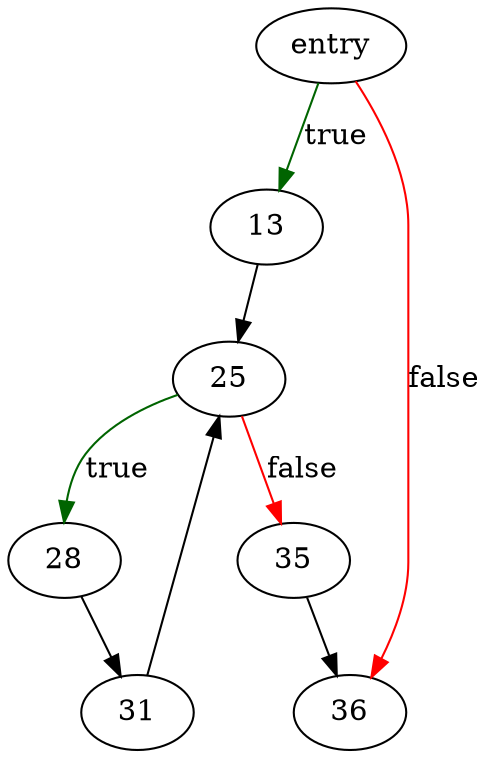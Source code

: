 digraph "downgradeAllSharedCacheTableLocks" {
	// Node definitions.
	1 [label=entry];
	13;
	25;
	28;
	31;
	35;
	36;

	// Edge definitions.
	1 -> 13 [
		color=darkgreen
		label=true
	];
	1 -> 36 [
		color=red
		label=false
	];
	13 -> 25;
	25 -> 28 [
		color=darkgreen
		label=true
	];
	25 -> 35 [
		color=red
		label=false
	];
	28 -> 31;
	31 -> 25;
	35 -> 36;
}